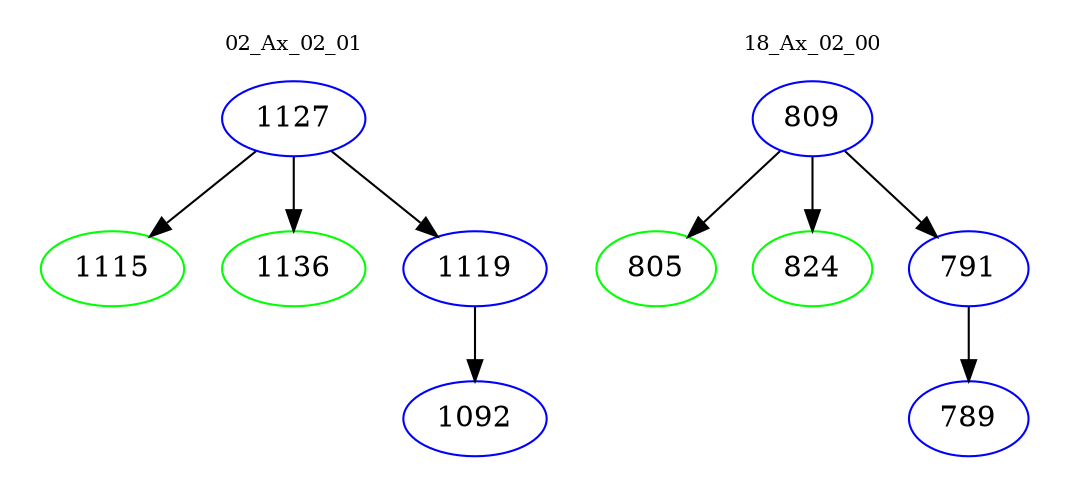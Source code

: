 digraph{
subgraph cluster_0 {
color = white
label = "02_Ax_02_01";
fontsize=10;
T0_1127 [label="1127", color="blue"]
T0_1127 -> T0_1115 [color="black"]
T0_1115 [label="1115", color="green"]
T0_1127 -> T0_1136 [color="black"]
T0_1136 [label="1136", color="green"]
T0_1127 -> T0_1119 [color="black"]
T0_1119 [label="1119", color="blue"]
T0_1119 -> T0_1092 [color="black"]
T0_1092 [label="1092", color="blue"]
}
subgraph cluster_1 {
color = white
label = "18_Ax_02_00";
fontsize=10;
T1_809 [label="809", color="blue"]
T1_809 -> T1_805 [color="black"]
T1_805 [label="805", color="green"]
T1_809 -> T1_824 [color="black"]
T1_824 [label="824", color="green"]
T1_809 -> T1_791 [color="black"]
T1_791 [label="791", color="blue"]
T1_791 -> T1_789 [color="black"]
T1_789 [label="789", color="blue"]
}
}
